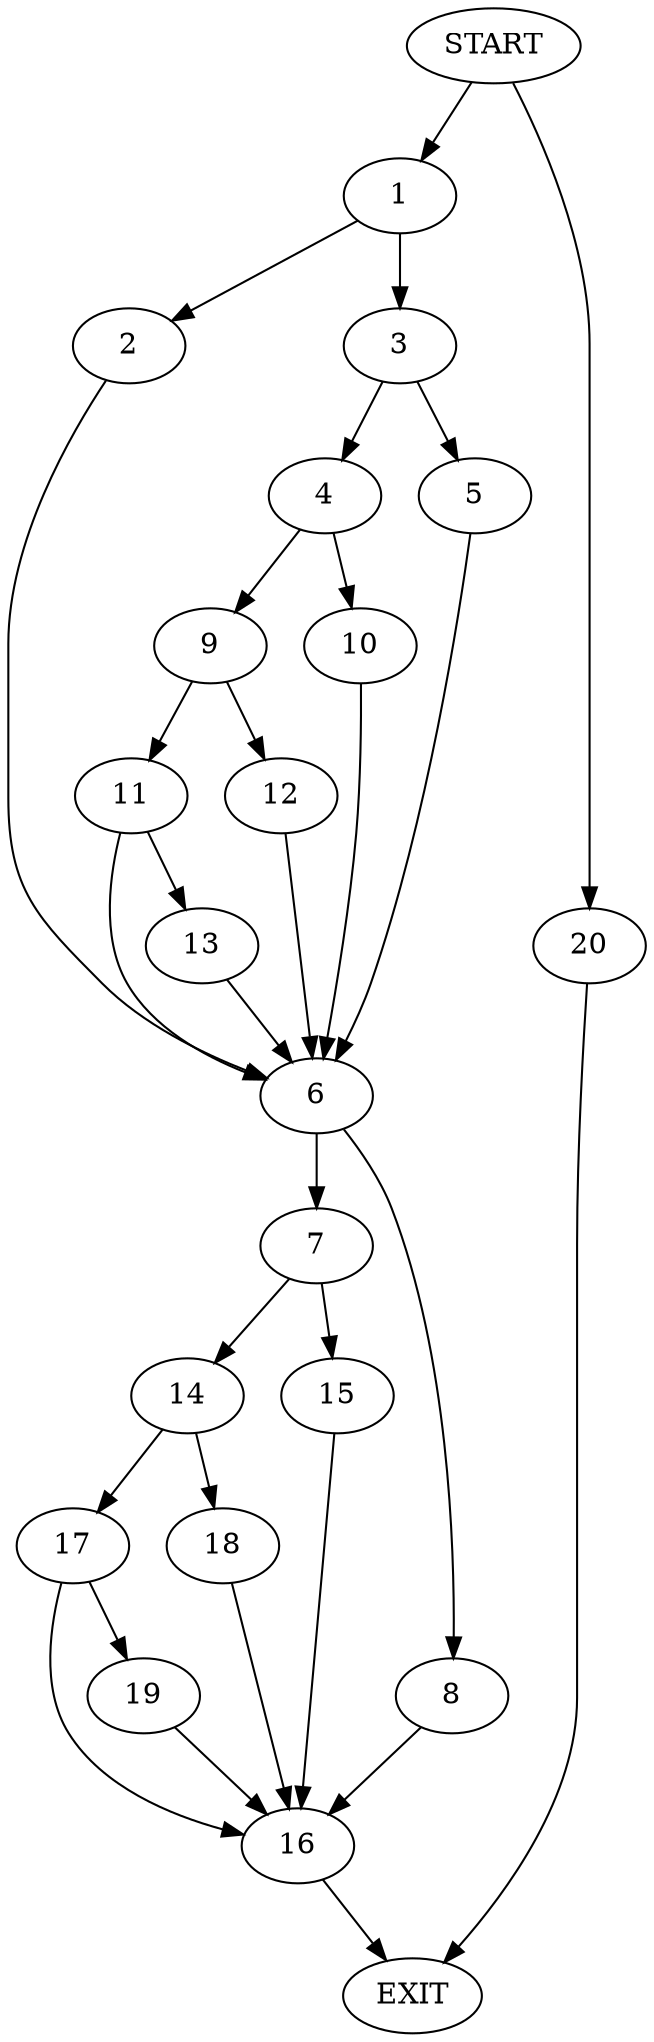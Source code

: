 digraph {
0 [label="START"]
21 [label="EXIT"]
0 -> 1
1 -> 2
1 -> 3
3 -> 4
3 -> 5
2 -> 6
6 -> 7
6 -> 8
4 -> 9
4 -> 10
5 -> 6
10 -> 6
9 -> 11
9 -> 12
11 -> 13
11 -> 6
12 -> 6
13 -> 6
7 -> 14
7 -> 15
8 -> 16
16 -> 21
15 -> 16
14 -> 17
14 -> 18
18 -> 16
17 -> 19
17 -> 16
19 -> 16
0 -> 20
20 -> 21
}
